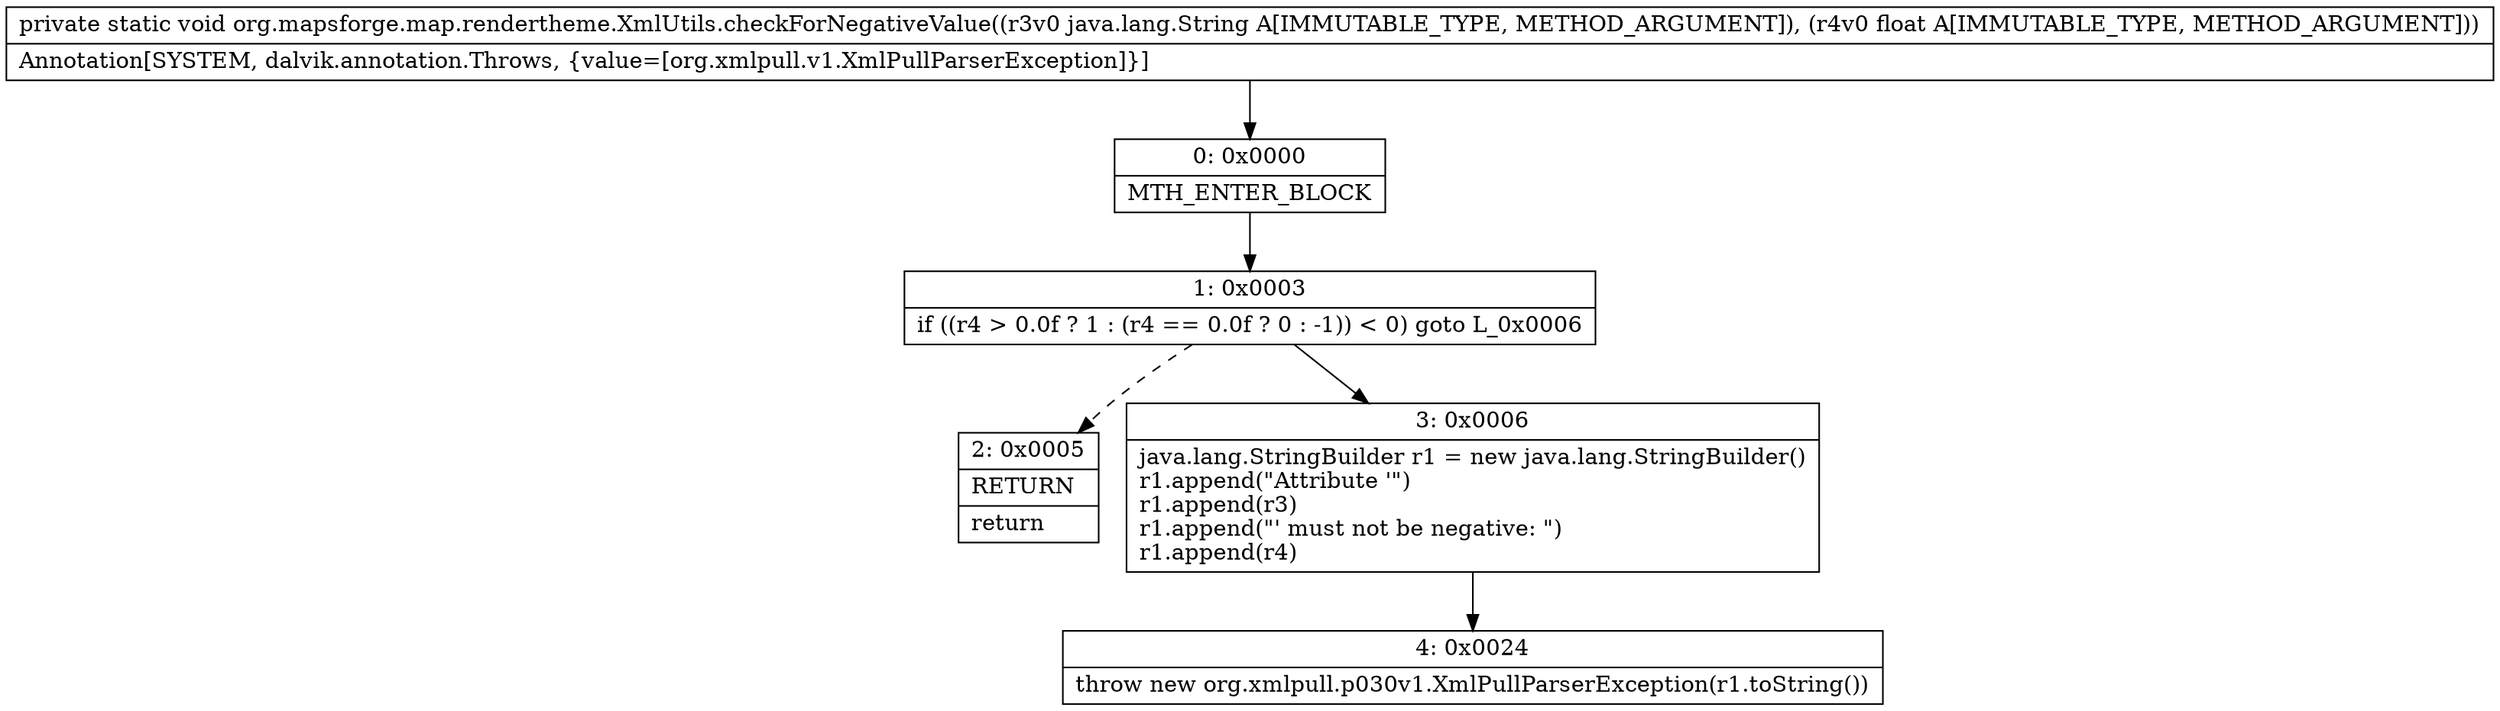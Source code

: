 digraph "CFG fororg.mapsforge.map.rendertheme.XmlUtils.checkForNegativeValue(Ljava\/lang\/String;F)V" {
Node_0 [shape=record,label="{0\:\ 0x0000|MTH_ENTER_BLOCK\l}"];
Node_1 [shape=record,label="{1\:\ 0x0003|if ((r4 \> 0.0f ? 1 : (r4 == 0.0f ? 0 : \-1)) \< 0) goto L_0x0006\l}"];
Node_2 [shape=record,label="{2\:\ 0x0005|RETURN\l|return\l}"];
Node_3 [shape=record,label="{3\:\ 0x0006|java.lang.StringBuilder r1 = new java.lang.StringBuilder()\lr1.append(\"Attribute '\")\lr1.append(r3)\lr1.append(\"' must not be negative: \")\lr1.append(r4)\l}"];
Node_4 [shape=record,label="{4\:\ 0x0024|throw new org.xmlpull.p030v1.XmlPullParserException(r1.toString())\l}"];
MethodNode[shape=record,label="{private static void org.mapsforge.map.rendertheme.XmlUtils.checkForNegativeValue((r3v0 java.lang.String A[IMMUTABLE_TYPE, METHOD_ARGUMENT]), (r4v0 float A[IMMUTABLE_TYPE, METHOD_ARGUMENT]))  | Annotation[SYSTEM, dalvik.annotation.Throws, \{value=[org.xmlpull.v1.XmlPullParserException]\}]\l}"];
MethodNode -> Node_0;
Node_0 -> Node_1;
Node_1 -> Node_2[style=dashed];
Node_1 -> Node_3;
Node_3 -> Node_4;
}

